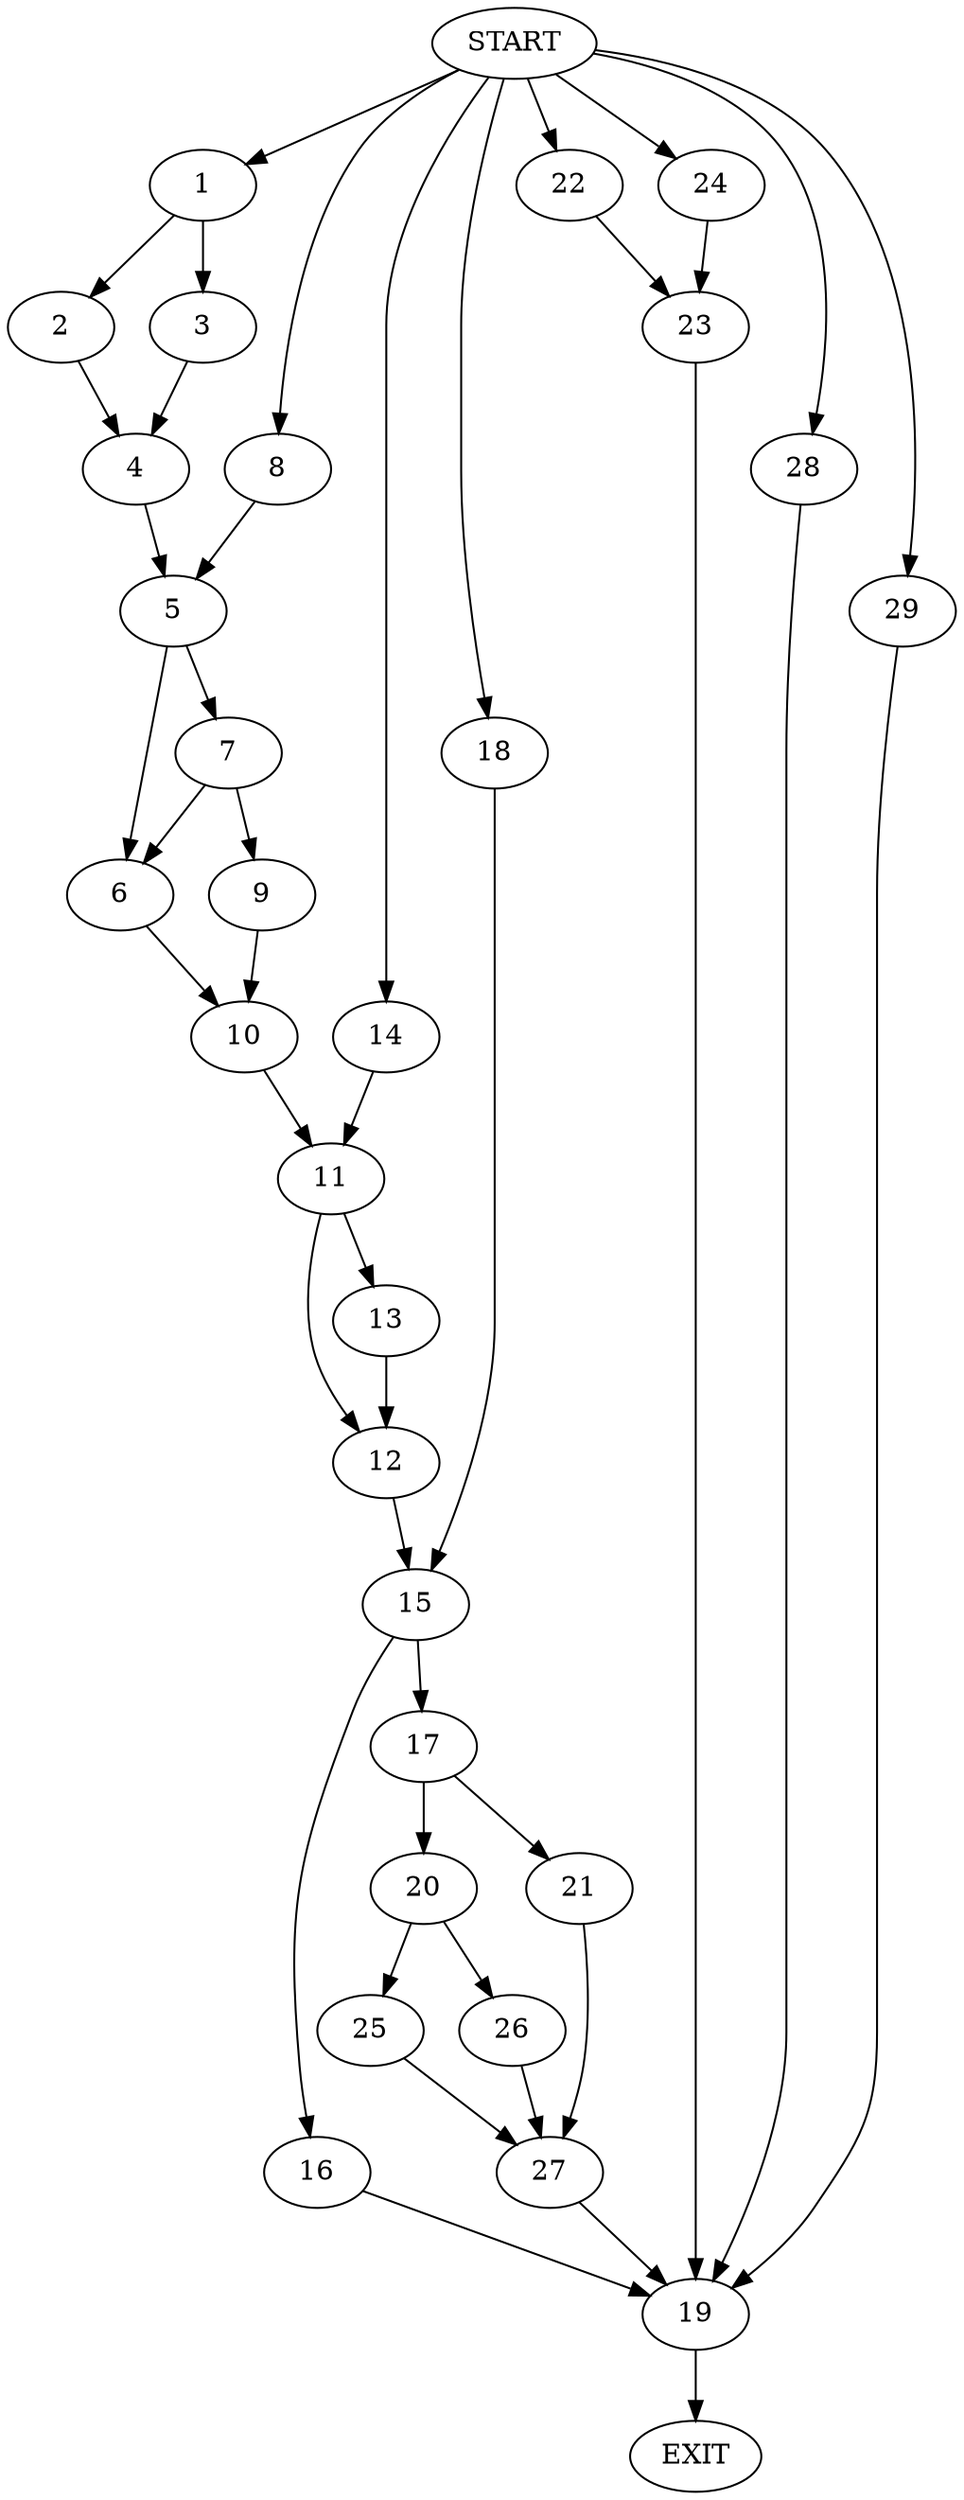 digraph {
0 [label="START"]
30 [label="EXIT"]
0 -> 1
1 -> 2
1 -> 3
3 -> 4
2 -> 4
4 -> 5
5 -> 6
5 -> 7
0 -> 8
8 -> 5
7 -> 6
7 -> 9
6 -> 10
9 -> 10
10 -> 11
11 -> 12
11 -> 13
0 -> 14
14 -> 11
12 -> 15
13 -> 12
15 -> 16
15 -> 17
0 -> 18
18 -> 15
16 -> 19
17 -> 20
17 -> 21
19 -> 30
0 -> 22
22 -> 23
23 -> 19
0 -> 24
24 -> 23
20 -> 25
20 -> 26
21 -> 27
27 -> 19
25 -> 27
26 -> 27
0 -> 28
28 -> 19
0 -> 29
29 -> 19
}
